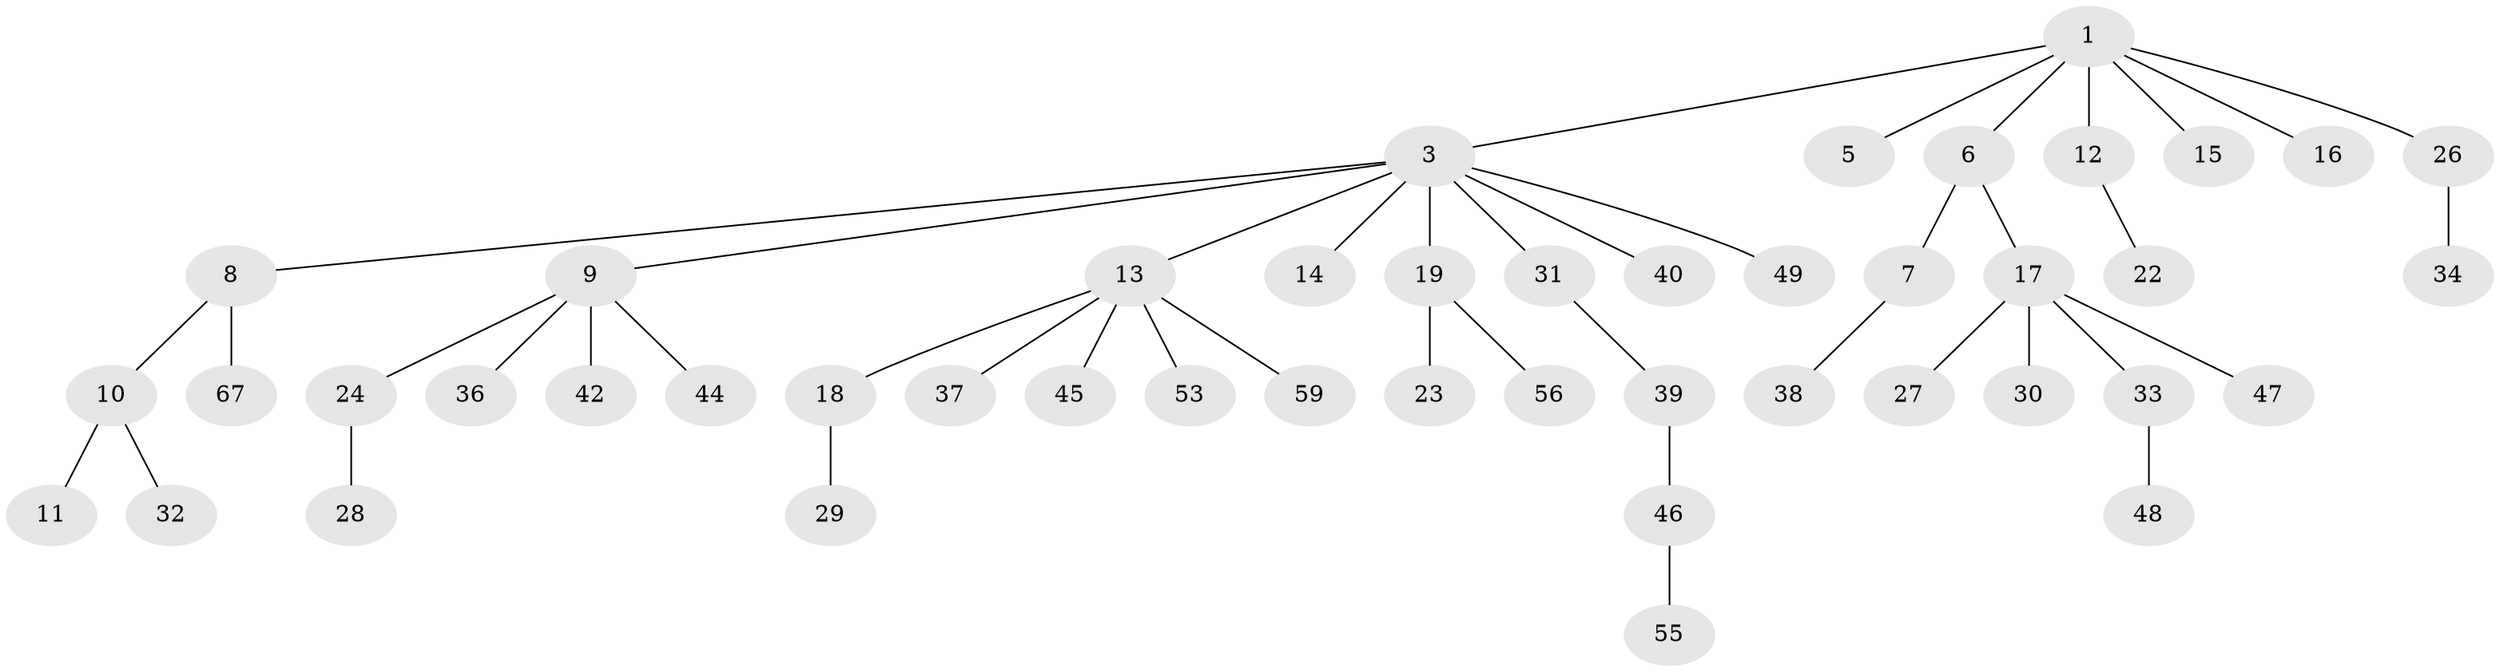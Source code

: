 // original degree distribution, {2: 0.2537313432835821, 7: 0.029850746268656716, 4: 0.08955223880597014, 1: 0.5223880597014925, 3: 0.07462686567164178, 5: 0.029850746268656716}
// Generated by graph-tools (version 1.1) at 2025/19/03/04/25 18:19:14]
// undirected, 46 vertices, 45 edges
graph export_dot {
graph [start="1"]
  node [color=gray90,style=filled];
  1 [super="+2"];
  3 [super="+4"];
  5;
  6;
  7;
  8;
  9;
  10;
  11;
  12;
  13 [super="+20+58"];
  14;
  15;
  16;
  17 [super="+21"];
  18 [super="+35+41"];
  19;
  22 [super="+50"];
  23 [super="+25+60"];
  24 [super="+52+54"];
  26;
  27;
  28;
  29;
  30;
  31;
  32 [super="+57"];
  33;
  34;
  36;
  37;
  38;
  39;
  40;
  42;
  44 [super="+64"];
  45;
  46;
  47;
  48;
  49;
  53;
  55 [super="+62"];
  56;
  59;
  67;
  1 -- 12;
  1 -- 16;
  1 -- 3;
  1 -- 5;
  1 -- 6;
  1 -- 26;
  1 -- 15;
  3 -- 9;
  3 -- 14;
  3 -- 31;
  3 -- 40;
  3 -- 49;
  3 -- 8;
  3 -- 19;
  3 -- 13;
  6 -- 7;
  6 -- 17;
  7 -- 38;
  8 -- 10;
  8 -- 67;
  9 -- 24;
  9 -- 36;
  9 -- 42;
  9 -- 44;
  10 -- 11;
  10 -- 32;
  12 -- 22;
  13 -- 18;
  13 -- 45;
  13 -- 53;
  13 -- 37;
  13 -- 59;
  17 -- 27;
  17 -- 33;
  17 -- 30;
  17 -- 47;
  18 -- 29;
  19 -- 23;
  19 -- 56;
  24 -- 28;
  26 -- 34;
  31 -- 39;
  33 -- 48;
  39 -- 46;
  46 -- 55;
}
